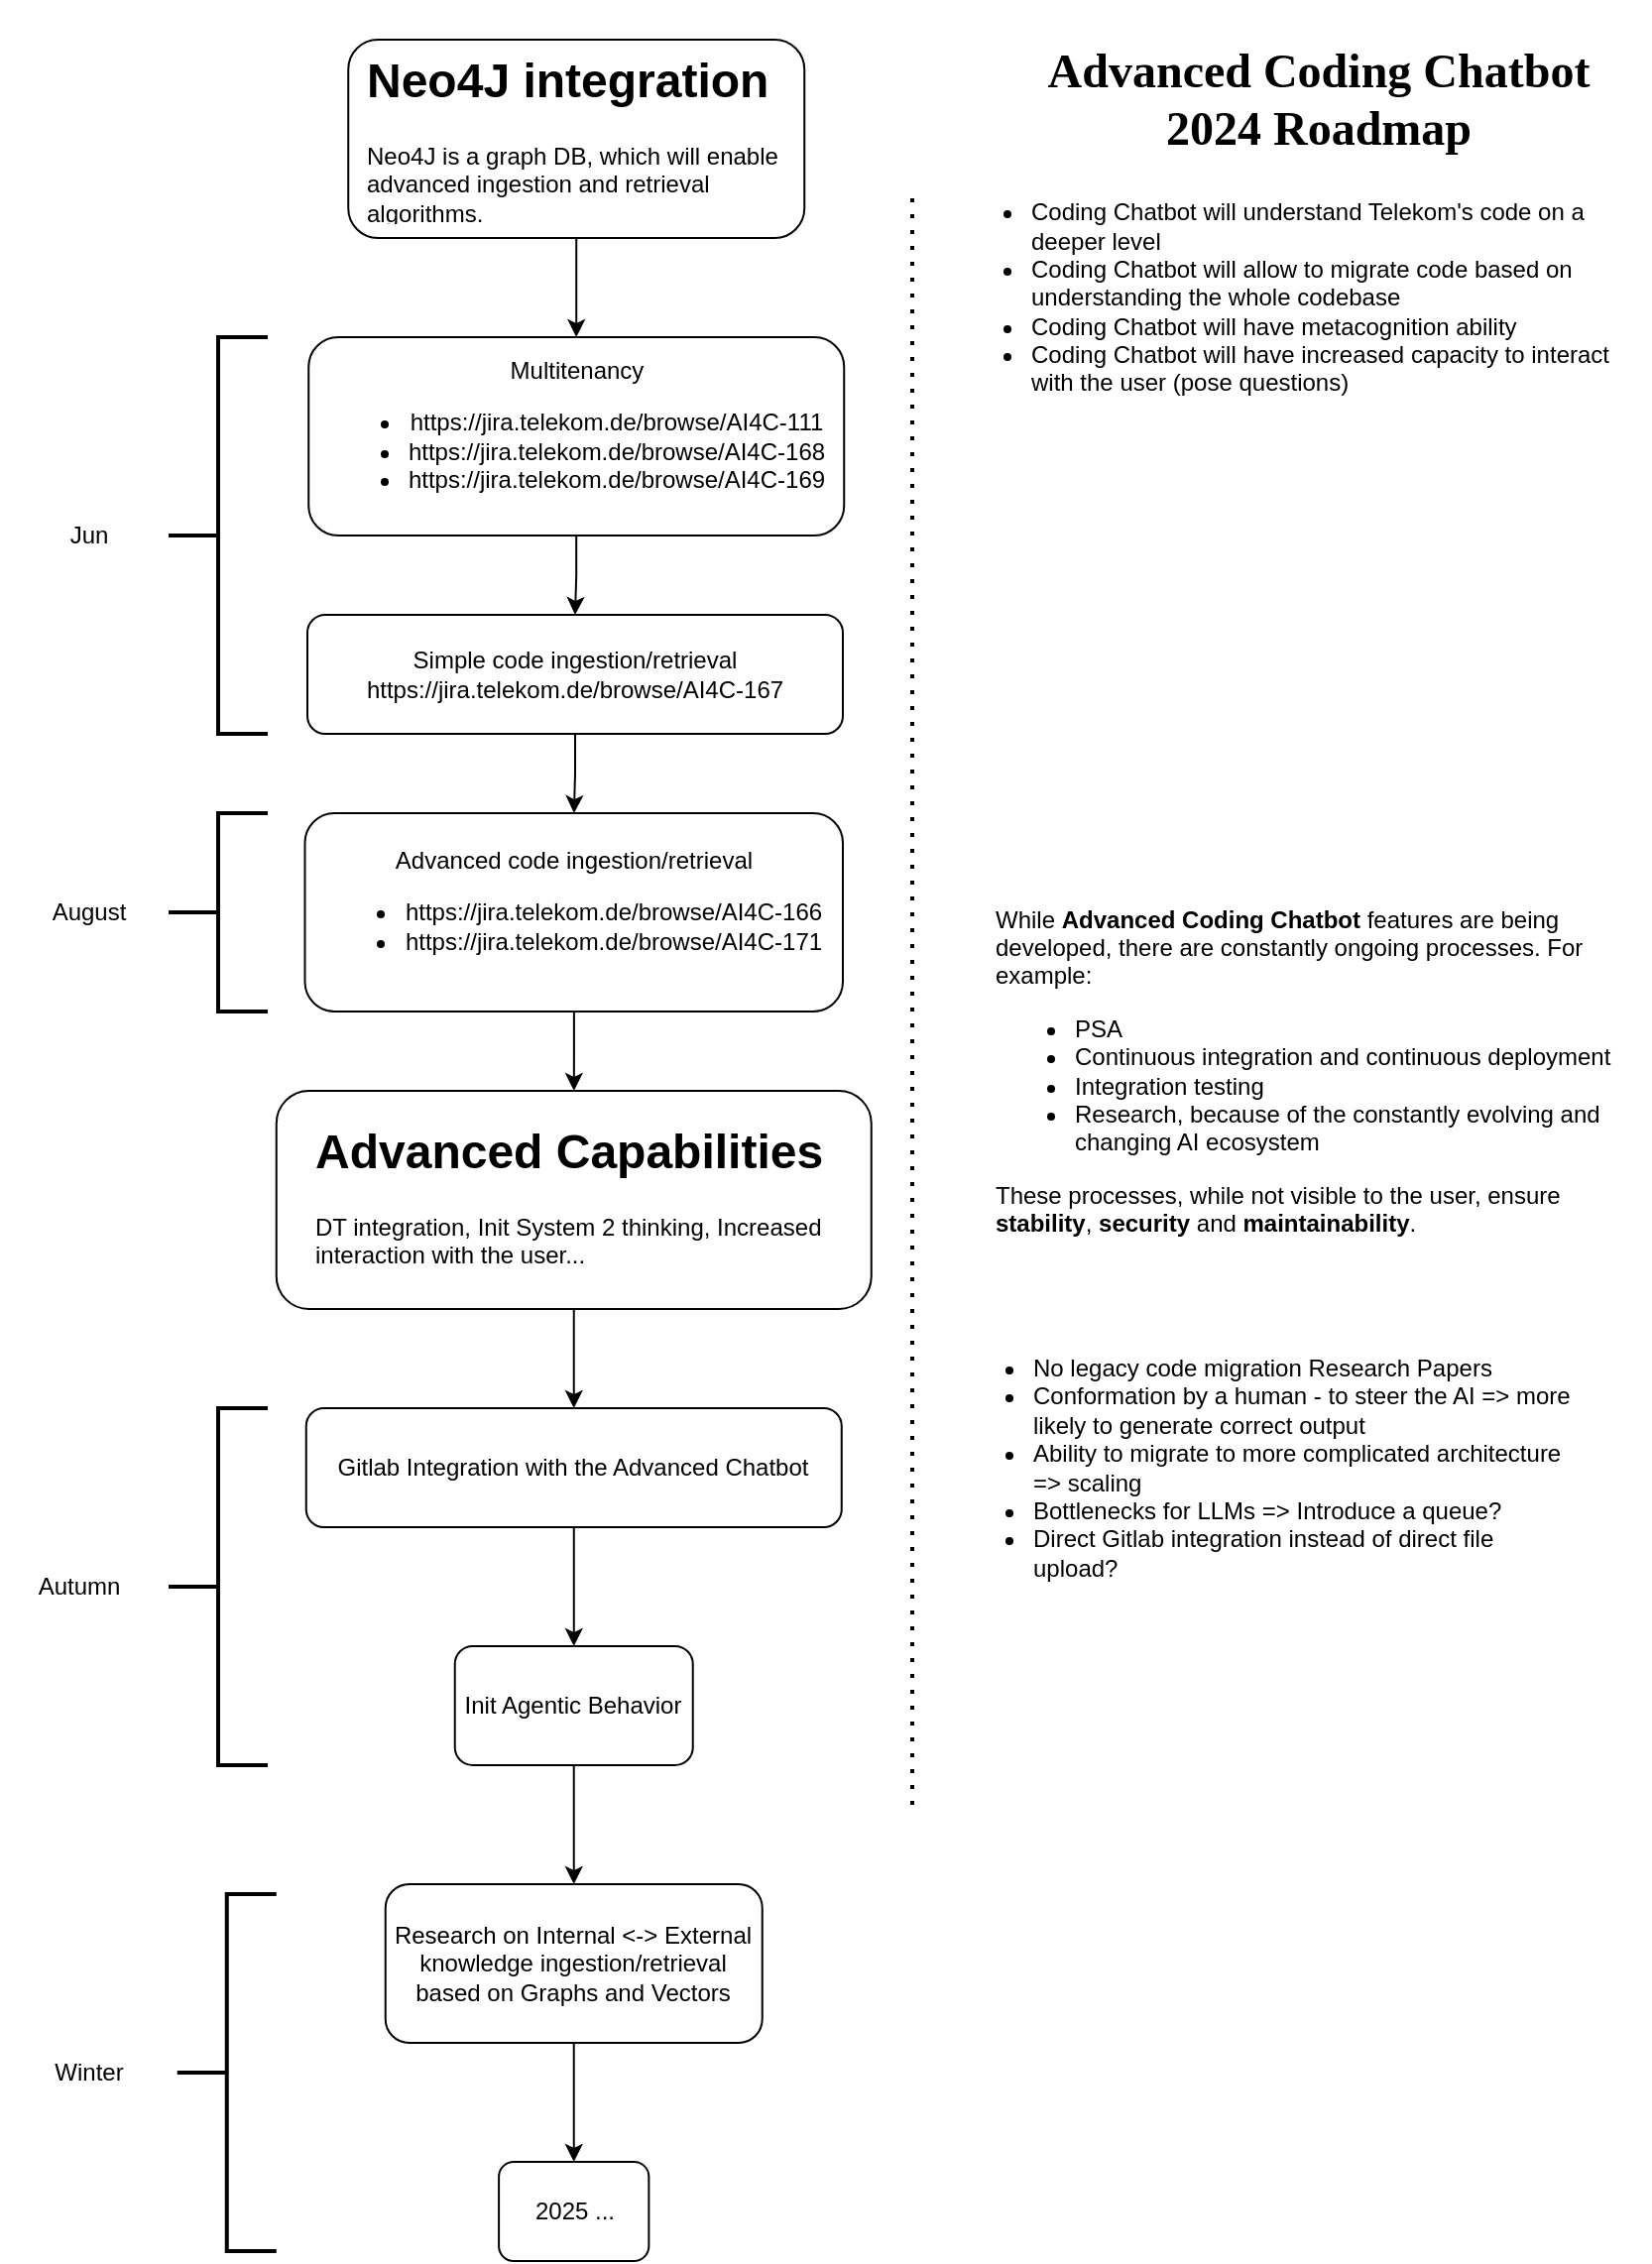 <mxfile version="24.3.1" type="device">
  <diagram name="Page-1" id="6XmmyCbNYoK8zvnnuFIs">
    <mxGraphModel dx="1177" dy="1182" grid="1" gridSize="10" guides="1" tooltips="1" connect="1" arrows="1" fold="1" page="1" pageScale="1" pageWidth="850" pageHeight="1100" math="0" shadow="0">
      <root>
        <mxCell id="0" />
        <mxCell id="1" parent="0" />
        <mxCell id="jnE0jccUsxHlS0_6Bbab-36" value="" style="edgeStyle=orthogonalEdgeStyle;rounded=0;orthogonalLoop=1;jettySize=auto;html=1;" parent="1" source="jnE0jccUsxHlS0_6Bbab-33" target="jnE0jccUsxHlS0_6Bbab-27" edge="1">
          <mxGeometry relative="1" as="geometry" />
        </mxCell>
        <mxCell id="jnE0jccUsxHlS0_6Bbab-33" value="" style="rounded=1;whiteSpace=wrap;html=1;" parent="1" vertex="1">
          <mxGeometry x="149.37" y="560" width="300" height="110" as="geometry" />
        </mxCell>
        <mxCell id="jnE0jccUsxHlS0_6Bbab-8" value="" style="edgeStyle=orthogonalEdgeStyle;rounded=0;orthogonalLoop=1;jettySize=auto;html=1;" parent="1" source="jnE0jccUsxHlS0_6Bbab-4" target="jnE0jccUsxHlS0_6Bbab-5" edge="1">
          <mxGeometry relative="1" as="geometry" />
        </mxCell>
        <mxCell id="jnE0jccUsxHlS0_6Bbab-4" value="" style="rounded=1;whiteSpace=wrap;html=1;movable=1;resizable=1;rotatable=1;deletable=1;editable=1;locked=0;connectable=1;" parent="1" vertex="1">
          <mxGeometry x="185.62" y="30" width="230" height="100" as="geometry" />
        </mxCell>
        <mxCell id="jnE0jccUsxHlS0_6Bbab-2" value="&lt;h1&gt;&lt;font face=&quot;Times New Roman&quot;&gt;Advanced Coding Chatbot 2024 Roadmap&lt;/font&gt;&lt;/h1&gt;" style="text;html=1;align=center;verticalAlign=middle;whiteSpace=wrap;rounded=0;" parent="1" vertex="1">
          <mxGeometry x="515" y="10" width="320" height="100" as="geometry" />
        </mxCell>
        <mxCell id="jnE0jccUsxHlS0_6Bbab-3" value="&lt;h1 style=&quot;margin-top: 0px;&quot;&gt;Neo4J integration&lt;/h1&gt;&lt;p&gt;Neo4J is a graph DB, which will enable advanced ingestion and retrieval algorithms.&lt;/p&gt;" style="text;html=1;whiteSpace=wrap;overflow=hidden;rounded=0;movable=1;resizable=1;rotatable=1;deletable=1;editable=1;locked=0;connectable=1;" parent="1" vertex="1">
          <mxGeometry x="193.12" y="30" width="230" height="90" as="geometry" />
        </mxCell>
        <mxCell id="jnE0jccUsxHlS0_6Bbab-18" value="" style="edgeStyle=orthogonalEdgeStyle;rounded=0;orthogonalLoop=1;jettySize=auto;html=1;" parent="1" source="jnE0jccUsxHlS0_6Bbab-5" target="jnE0jccUsxHlS0_6Bbab-9" edge="1">
          <mxGeometry relative="1" as="geometry" />
        </mxCell>
        <mxCell id="jnE0jccUsxHlS0_6Bbab-5" value="Multitenancy&lt;div&gt;&lt;ul&gt;&lt;li&gt;https://jira.telekom.de/browse/AI4C-111&lt;/li&gt;&lt;li&gt;https://jira.telekom.de/browse/AI4C-168&lt;br&gt;&lt;/li&gt;&lt;li&gt;https://jira.telekom.de/browse/AI4C-169&lt;br&gt;&lt;/li&gt;&lt;/ul&gt;&lt;/div&gt;" style="rounded=1;whiteSpace=wrap;html=1;" parent="1" vertex="1">
          <mxGeometry x="165.62" y="180" width="270" height="100" as="geometry" />
        </mxCell>
        <mxCell id="jnE0jccUsxHlS0_6Bbab-19" value="" style="edgeStyle=orthogonalEdgeStyle;rounded=0;orthogonalLoop=1;jettySize=auto;html=1;" parent="1" source="jnE0jccUsxHlS0_6Bbab-9" target="jnE0jccUsxHlS0_6Bbab-12" edge="1">
          <mxGeometry relative="1" as="geometry" />
        </mxCell>
        <mxCell id="jnE0jccUsxHlS0_6Bbab-9" value="Simple code ingestion/retrieval&lt;div&gt;https://jira.telekom.de/browse/AI4C-167&lt;br&gt;&lt;/div&gt;" style="rounded=1;whiteSpace=wrap;html=1;" parent="1" vertex="1">
          <mxGeometry x="165" y="320" width="270" height="60" as="geometry" />
        </mxCell>
        <mxCell id="jnE0jccUsxHlS0_6Bbab-35" value="" style="edgeStyle=orthogonalEdgeStyle;rounded=0;orthogonalLoop=1;jettySize=auto;html=1;" parent="1" source="jnE0jccUsxHlS0_6Bbab-12" target="jnE0jccUsxHlS0_6Bbab-33" edge="1">
          <mxGeometry relative="1" as="geometry" />
        </mxCell>
        <mxCell id="jnE0jccUsxHlS0_6Bbab-12" value="Advanced code ingestion/retrieval&lt;br&gt;&lt;ul&gt;&lt;li&gt;https://jira.telekom.de/browse/AI4C-166&lt;/li&gt;&lt;li&gt;https://jira.telekom.de/browse/AI4C-171&lt;br&gt;&lt;/li&gt;&lt;/ul&gt;" style="rounded=1;whiteSpace=wrap;html=1;" parent="1" vertex="1">
          <mxGeometry x="163.75" y="420" width="271.25" height="100" as="geometry" />
        </mxCell>
        <mxCell id="jnE0jccUsxHlS0_6Bbab-14" value="" style="strokeWidth=2;html=1;shape=mxgraph.flowchart.annotation_2;align=left;labelPosition=right;pointerEvents=1;" parent="1" vertex="1">
          <mxGeometry x="95" y="180" width="50" height="200" as="geometry" />
        </mxCell>
        <mxCell id="jnE0jccUsxHlS0_6Bbab-15" value="Jun" style="text;html=1;align=center;verticalAlign=middle;whiteSpace=wrap;rounded=0;" parent="1" vertex="1">
          <mxGeometry x="25" y="265" width="60" height="30" as="geometry" />
        </mxCell>
        <mxCell id="jnE0jccUsxHlS0_6Bbab-16" value="" style="strokeWidth=2;html=1;shape=mxgraph.flowchart.annotation_2;align=left;labelPosition=right;pointerEvents=1;" parent="1" vertex="1">
          <mxGeometry x="95" y="420" width="50" height="100" as="geometry" />
        </mxCell>
        <mxCell id="jnE0jccUsxHlS0_6Bbab-17" value="August" style="text;html=1;align=center;verticalAlign=middle;whiteSpace=wrap;rounded=0;" parent="1" vertex="1">
          <mxGeometry x="20" y="455" width="70" height="30" as="geometry" />
        </mxCell>
        <mxCell id="jnE0jccUsxHlS0_6Bbab-24" value="" style="endArrow=none;dashed=1;html=1;dashPattern=1 3;strokeWidth=2;rounded=0;" parent="1" edge="1">
          <mxGeometry width="50" height="50" relative="1" as="geometry">
            <mxPoint x="470" y="920" as="sourcePoint" />
            <mxPoint x="470" y="110" as="targetPoint" />
          </mxGeometry>
        </mxCell>
        <mxCell id="jnE0jccUsxHlS0_6Bbab-26" value="While &lt;b&gt;Advanced Coding Chatbot&lt;/b&gt; features are being developed, there are constantly ongoing processes. For example:&lt;div&gt;&lt;ul&gt;&lt;li&gt;PSA&lt;/li&gt;&lt;li&gt;Continuous integration and continuous deployment&lt;/li&gt;&lt;li&gt;Integration testing&lt;/li&gt;&lt;li&gt;Research, because of the constantly evolving and changing AI ecosystem&lt;/li&gt;&lt;/ul&gt;&lt;div&gt;These processes, while not visible to the user, ensure &lt;b&gt;stability&lt;/b&gt;, &lt;b&gt;security &lt;/b&gt;and &lt;b&gt;maintainability&lt;/b&gt;.&lt;/div&gt;&lt;/div&gt;" style="text;html=1;align=left;verticalAlign=middle;whiteSpace=wrap;rounded=0;" parent="1" vertex="1">
          <mxGeometry x="510" y="445" width="330" height="210" as="geometry" />
        </mxCell>
        <mxCell id="jnE0jccUsxHlS0_6Bbab-37" value="" style="edgeStyle=orthogonalEdgeStyle;rounded=0;orthogonalLoop=1;jettySize=auto;html=1;" parent="1" source="jnE0jccUsxHlS0_6Bbab-27" target="jnE0jccUsxHlS0_6Bbab-28" edge="1">
          <mxGeometry relative="1" as="geometry" />
        </mxCell>
        <mxCell id="jnE0jccUsxHlS0_6Bbab-27" value="Gitlab Integration with the Advanced Chatbot" style="rounded=1;whiteSpace=wrap;html=1;" parent="1" vertex="1">
          <mxGeometry x="164.38" y="720" width="270" height="60" as="geometry" />
        </mxCell>
        <mxCell id="jnE0jccUsxHlS0_6Bbab-39" value="" style="edgeStyle=orthogonalEdgeStyle;rounded=0;orthogonalLoop=1;jettySize=auto;html=1;" parent="1" source="jnE0jccUsxHlS0_6Bbab-28" target="jnE0jccUsxHlS0_6Bbab-38" edge="1">
          <mxGeometry relative="1" as="geometry" />
        </mxCell>
        <mxCell id="jnE0jccUsxHlS0_6Bbab-28" value="Init Agentic Behavior" style="rounded=1;whiteSpace=wrap;html=1;" parent="1" vertex="1">
          <mxGeometry x="239.37" y="840" width="120" height="60" as="geometry" />
        </mxCell>
        <mxCell id="jnE0jccUsxHlS0_6Bbab-29" value="&lt;div&gt;&lt;ul&gt;&lt;li&gt;Coding Chatbot will understand Telekom&#39;s code on a deeper level&lt;/li&gt;&lt;li&gt;Coding Chatbot will allow to migrate code based on understanding the whole codebase&lt;/li&gt;&lt;li&gt;Coding Chatbot will have metacognition ability&lt;/li&gt;&lt;li&gt;Coding Chatbot will have increased capacity to interact with the user (pose questions)&lt;/li&gt;&lt;/ul&gt;&lt;/div&gt;" style="text;html=1;align=left;verticalAlign=middle;whiteSpace=wrap;rounded=0;perimeterSpacing=0;strokeWidth=1;spacing=0;" parent="1" vertex="1">
          <mxGeometry x="490" y="80" width="350" height="160" as="geometry" />
        </mxCell>
        <mxCell id="jnE0jccUsxHlS0_6Bbab-32" value="&lt;h1 style=&quot;margin-top: 0px;&quot;&gt;Advanced Capabilities&lt;/h1&gt;&lt;p&gt;DT integration, Init System 2 thinking, Increased interaction with the user...&lt;/p&gt;" style="text;html=1;whiteSpace=wrap;overflow=hidden;rounded=0;" parent="1" vertex="1">
          <mxGeometry x="166.87" y="570" width="265" height="90" as="geometry" />
        </mxCell>
        <mxCell id="jnE0jccUsxHlS0_6Bbab-45" value="" style="edgeStyle=orthogonalEdgeStyle;rounded=0;orthogonalLoop=1;jettySize=auto;html=1;" parent="1" source="jnE0jccUsxHlS0_6Bbab-38" target="jnE0jccUsxHlS0_6Bbab-44" edge="1">
          <mxGeometry relative="1" as="geometry" />
        </mxCell>
        <mxCell id="jnE0jccUsxHlS0_6Bbab-38" value="Research on Internal &amp;lt;-&amp;gt; External knowledge ingestion/retrieval based on Graphs and Vectors" style="rounded=1;whiteSpace=wrap;html=1;" parent="1" vertex="1">
          <mxGeometry x="204.37" y="960" width="190" height="80" as="geometry" />
        </mxCell>
        <mxCell id="jnE0jccUsxHlS0_6Bbab-40" value="" style="strokeWidth=2;html=1;shape=mxgraph.flowchart.annotation_2;align=left;labelPosition=right;pointerEvents=1;" parent="1" vertex="1">
          <mxGeometry x="95" y="720" width="50" height="180" as="geometry" />
        </mxCell>
        <mxCell id="jnE0jccUsxHlS0_6Bbab-41" value="Autumn" style="text;html=1;align=center;verticalAlign=middle;whiteSpace=wrap;rounded=0;" parent="1" vertex="1">
          <mxGeometry x="10" y="795" width="80" height="30" as="geometry" />
        </mxCell>
        <mxCell id="jnE0jccUsxHlS0_6Bbab-44" value="2025 ..." style="rounded=1;whiteSpace=wrap;html=1;" parent="1" vertex="1">
          <mxGeometry x="261.55" y="1100" width="75.63" height="50" as="geometry" />
        </mxCell>
        <mxCell id="jnE0jccUsxHlS0_6Bbab-46" value="" style="strokeWidth=2;html=1;shape=mxgraph.flowchart.annotation_2;align=left;labelPosition=right;pointerEvents=1;" parent="1" vertex="1">
          <mxGeometry x="99.37" y="965" width="50" height="180" as="geometry" />
        </mxCell>
        <mxCell id="jnE0jccUsxHlS0_6Bbab-47" value="Winter" style="text;html=1;align=center;verticalAlign=middle;whiteSpace=wrap;rounded=0;" parent="1" vertex="1">
          <mxGeometry x="15" y="1040" width="80" height="30" as="geometry" />
        </mxCell>
        <mxCell id="Y-FpDR45313aMh6WbZ6N-2" value="&lt;ul&gt;&lt;li style=&quot;text-align: left;&quot;&gt;No legacy code migration Research Papers&lt;/li&gt;&lt;li style=&quot;text-align: left;&quot;&gt;Conformation by a human - to steer the AI =&amp;gt; more likely to generate correct output&lt;/li&gt;&lt;li style=&quot;text-align: left;&quot;&gt;Ability to migrate to more complicated architecture =&amp;gt; scaling&lt;/li&gt;&lt;li style=&quot;text-align: left;&quot;&gt;Bottlenecks for LLMs =&amp;gt; Introduce a queue?&lt;/li&gt;&lt;li style=&quot;text-align: left;&quot;&gt;Direct Gitlab integration instead of direct file upload?&lt;/li&gt;&lt;/ul&gt;" style="text;html=1;align=center;verticalAlign=middle;whiteSpace=wrap;rounded=0;" vertex="1" parent="1">
          <mxGeometry x="490" y="680" width="320" height="140" as="geometry" />
        </mxCell>
      </root>
    </mxGraphModel>
  </diagram>
</mxfile>
